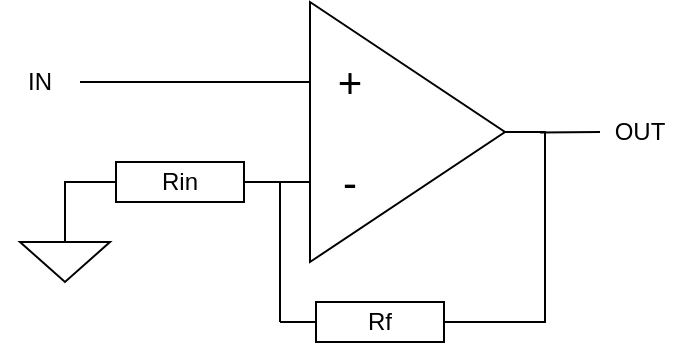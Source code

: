 <mxfile version="28.2.7">
  <diagram name="Page-1" id="kTiFyy1g3-DPj84efSVj">
    <mxGraphModel dx="516" dy="8" grid="1" gridSize="10" guides="1" tooltips="1" connect="1" arrows="1" fold="1" page="1" pageScale="1" pageWidth="450" pageHeight="300" math="0" shadow="0">
      <root>
        <mxCell id="0" />
        <mxCell id="1" parent="0" />
        <mxCell id="gFBPdCFJuegGmZ-uPdgT-30" value="" style="group" vertex="1" connectable="0" parent="1">
          <mxGeometry x="50" y="360" width="340" height="170" as="geometry" />
        </mxCell>
        <mxCell id="gFBPdCFJuegGmZ-uPdgT-1" value="" style="triangle;whiteSpace=wrap;html=1;" vertex="1" parent="gFBPdCFJuegGmZ-uPdgT-30">
          <mxGeometry x="155" width="97.5" height="130" as="geometry" />
        </mxCell>
        <mxCell id="gFBPdCFJuegGmZ-uPdgT-29" style="edgeStyle=orthogonalEdgeStyle;rounded=0;orthogonalLoop=1;jettySize=auto;html=1;exitX=0;exitY=0.5;exitDx=0;exitDy=0;entryX=1;entryY=0.5;entryDx=0;entryDy=0;endArrow=none;endFill=0;" edge="1" parent="gFBPdCFJuegGmZ-uPdgT-30" source="gFBPdCFJuegGmZ-uPdgT-2" target="gFBPdCFJuegGmZ-uPdgT-15">
          <mxGeometry relative="1" as="geometry" />
        </mxCell>
        <mxCell id="gFBPdCFJuegGmZ-uPdgT-2" value="&lt;font style=&quot;font-size: 21px;&quot;&gt;+&lt;/font&gt;" style="text;html=1;whiteSpace=wrap;strokeColor=none;fillColor=none;align=center;verticalAlign=middle;rounded=0;" vertex="1" parent="gFBPdCFJuegGmZ-uPdgT-30">
          <mxGeometry x="155" y="30" width="40" height="20" as="geometry" />
        </mxCell>
        <mxCell id="gFBPdCFJuegGmZ-uPdgT-26" style="edgeStyle=none;rounded=0;orthogonalLoop=1;jettySize=auto;html=1;exitX=0;exitY=0.5;exitDx=0;exitDy=0;endArrow=none;endFill=0;" edge="1" parent="gFBPdCFJuegGmZ-uPdgT-30" source="gFBPdCFJuegGmZ-uPdgT-3">
          <mxGeometry relative="1" as="geometry">
            <mxPoint x="140" y="90" as="targetPoint" />
          </mxGeometry>
        </mxCell>
        <mxCell id="gFBPdCFJuegGmZ-uPdgT-3" value="&lt;font style=&quot;font-size: 21px;&quot;&gt;-&lt;/font&gt;" style="text;html=1;whiteSpace=wrap;strokeColor=none;fillColor=none;align=center;verticalAlign=middle;rounded=0;" vertex="1" parent="gFBPdCFJuegGmZ-uPdgT-30">
          <mxGeometry x="155" y="80" width="40" height="20" as="geometry" />
        </mxCell>
        <mxCell id="gFBPdCFJuegGmZ-uPdgT-14" style="edgeStyle=none;rounded=0;orthogonalLoop=1;jettySize=auto;html=1;exitX=0;exitY=0.5;exitDx=0;exitDy=0;endArrow=none;endFill=0;" edge="1" parent="gFBPdCFJuegGmZ-uPdgT-30" source="gFBPdCFJuegGmZ-uPdgT-12">
          <mxGeometry relative="1" as="geometry">
            <mxPoint x="270" y="65.2" as="targetPoint" />
          </mxGeometry>
        </mxCell>
        <mxCell id="gFBPdCFJuegGmZ-uPdgT-12" value="OUT" style="text;html=1;whiteSpace=wrap;strokeColor=none;fillColor=none;align=center;verticalAlign=middle;rounded=0;" vertex="1" parent="gFBPdCFJuegGmZ-uPdgT-30">
          <mxGeometry x="300" y="55" width="40" height="20" as="geometry" />
        </mxCell>
        <mxCell id="gFBPdCFJuegGmZ-uPdgT-15" value="IN" style="text;html=1;whiteSpace=wrap;strokeColor=none;fillColor=none;align=center;verticalAlign=middle;rounded=0;" vertex="1" parent="gFBPdCFJuegGmZ-uPdgT-30">
          <mxGeometry y="30" width="40" height="20" as="geometry" />
        </mxCell>
        <mxCell id="gFBPdCFJuegGmZ-uPdgT-20" value="" style="pointerEvents=1;verticalLabelPosition=bottom;shadow=0;dashed=0;align=center;html=1;verticalAlign=top;shape=mxgraph.electrical.signal_sources.signal_ground;" vertex="1" parent="gFBPdCFJuegGmZ-uPdgT-30">
          <mxGeometry x="10" y="110" width="45" height="30" as="geometry" />
        </mxCell>
        <mxCell id="gFBPdCFJuegGmZ-uPdgT-23" value="" style="group" vertex="1" connectable="0" parent="gFBPdCFJuegGmZ-uPdgT-30">
          <mxGeometry x="40" y="80" width="100" height="20" as="geometry" />
        </mxCell>
        <mxCell id="gFBPdCFJuegGmZ-uPdgT-6" value="" style="pointerEvents=1;verticalLabelPosition=bottom;shadow=0;dashed=0;align=center;html=1;verticalAlign=top;shape=mxgraph.electrical.resistors.resistor_1;" vertex="1" parent="gFBPdCFJuegGmZ-uPdgT-23">
          <mxGeometry width="100" height="20" as="geometry" />
        </mxCell>
        <mxCell id="gFBPdCFJuegGmZ-uPdgT-16" value="Rin" style="text;html=1;whiteSpace=wrap;strokeColor=none;fillColor=none;align=center;verticalAlign=middle;rounded=0;" vertex="1" parent="gFBPdCFJuegGmZ-uPdgT-23">
          <mxGeometry x="30" width="40" height="20" as="geometry" />
        </mxCell>
        <mxCell id="gFBPdCFJuegGmZ-uPdgT-24" value="" style="group" vertex="1" connectable="0" parent="gFBPdCFJuegGmZ-uPdgT-30">
          <mxGeometry x="140" y="150" width="100" height="20" as="geometry" />
        </mxCell>
        <mxCell id="gFBPdCFJuegGmZ-uPdgT-7" value="" style="pointerEvents=1;verticalLabelPosition=bottom;shadow=0;dashed=0;align=center;html=1;verticalAlign=top;shape=mxgraph.electrical.resistors.resistor_1;" vertex="1" parent="gFBPdCFJuegGmZ-uPdgT-24">
          <mxGeometry width="100" height="20" as="geometry" />
        </mxCell>
        <mxCell id="gFBPdCFJuegGmZ-uPdgT-17" value="Rf" style="text;html=1;whiteSpace=wrap;strokeColor=none;fillColor=none;align=center;verticalAlign=middle;rounded=0;" vertex="1" parent="gFBPdCFJuegGmZ-uPdgT-24">
          <mxGeometry x="30" width="40" height="20" as="geometry" />
        </mxCell>
        <mxCell id="gFBPdCFJuegGmZ-uPdgT-25" style="edgeStyle=none;rounded=0;orthogonalLoop=1;jettySize=auto;html=1;exitX=0;exitY=0.5;exitDx=0;exitDy=0;exitPerimeter=0;endArrow=none;endFill=0;" edge="1" parent="gFBPdCFJuegGmZ-uPdgT-30" source="gFBPdCFJuegGmZ-uPdgT-7">
          <mxGeometry relative="1" as="geometry">
            <mxPoint x="140" y="90" as="targetPoint" />
          </mxGeometry>
        </mxCell>
        <mxCell id="gFBPdCFJuegGmZ-uPdgT-27" style="edgeStyle=orthogonalEdgeStyle;rounded=0;orthogonalLoop=1;jettySize=auto;html=1;exitX=1;exitY=0.5;exitDx=0;exitDy=0;exitPerimeter=0;entryX=1;entryY=0.5;entryDx=0;entryDy=0;endArrow=none;endFill=0;" edge="1" parent="gFBPdCFJuegGmZ-uPdgT-30" source="gFBPdCFJuegGmZ-uPdgT-7" target="gFBPdCFJuegGmZ-uPdgT-1">
          <mxGeometry relative="1" as="geometry" />
        </mxCell>
        <mxCell id="gFBPdCFJuegGmZ-uPdgT-28" style="edgeStyle=orthogonalEdgeStyle;rounded=0;orthogonalLoop=1;jettySize=auto;html=1;exitX=0;exitY=0.5;exitDx=0;exitDy=0;exitPerimeter=0;entryX=0.5;entryY=0;entryDx=0;entryDy=0;entryPerimeter=0;endArrow=none;endFill=0;" edge="1" parent="gFBPdCFJuegGmZ-uPdgT-30" source="gFBPdCFJuegGmZ-uPdgT-6" target="gFBPdCFJuegGmZ-uPdgT-20">
          <mxGeometry relative="1" as="geometry" />
        </mxCell>
      </root>
    </mxGraphModel>
  </diagram>
</mxfile>
